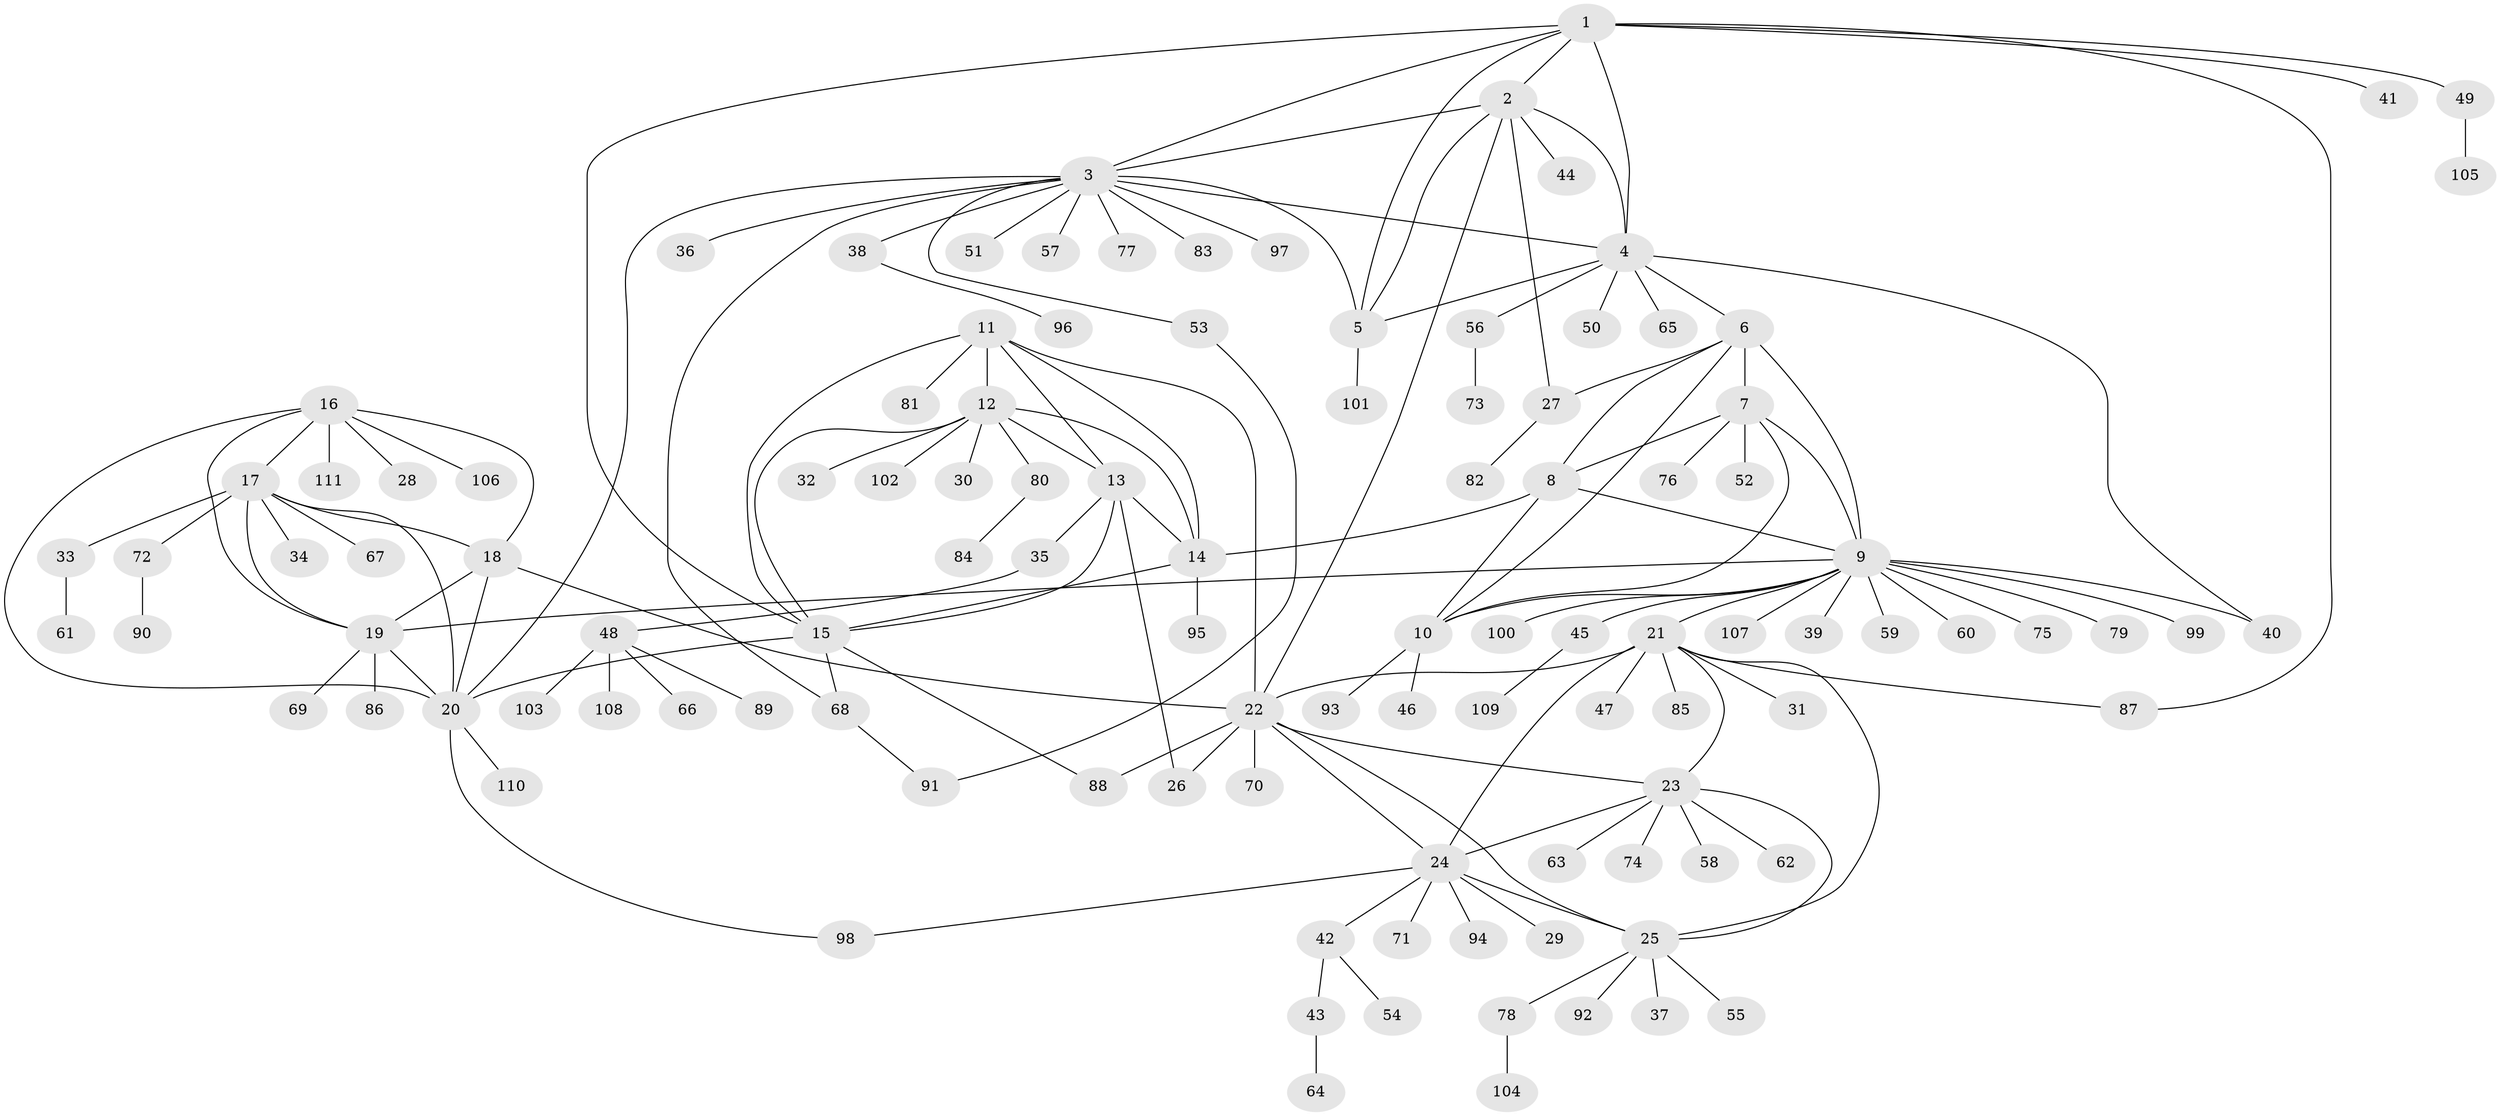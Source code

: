 // Generated by graph-tools (version 1.1) at 2025/50/03/09/25 03:50:35]
// undirected, 111 vertices, 154 edges
graph export_dot {
graph [start="1"]
  node [color=gray90,style=filled];
  1;
  2;
  3;
  4;
  5;
  6;
  7;
  8;
  9;
  10;
  11;
  12;
  13;
  14;
  15;
  16;
  17;
  18;
  19;
  20;
  21;
  22;
  23;
  24;
  25;
  26;
  27;
  28;
  29;
  30;
  31;
  32;
  33;
  34;
  35;
  36;
  37;
  38;
  39;
  40;
  41;
  42;
  43;
  44;
  45;
  46;
  47;
  48;
  49;
  50;
  51;
  52;
  53;
  54;
  55;
  56;
  57;
  58;
  59;
  60;
  61;
  62;
  63;
  64;
  65;
  66;
  67;
  68;
  69;
  70;
  71;
  72;
  73;
  74;
  75;
  76;
  77;
  78;
  79;
  80;
  81;
  82;
  83;
  84;
  85;
  86;
  87;
  88;
  89;
  90;
  91;
  92;
  93;
  94;
  95;
  96;
  97;
  98;
  99;
  100;
  101;
  102;
  103;
  104;
  105;
  106;
  107;
  108;
  109;
  110;
  111;
  1 -- 2;
  1 -- 3;
  1 -- 4;
  1 -- 5;
  1 -- 15;
  1 -- 41;
  1 -- 49;
  1 -- 87;
  2 -- 3;
  2 -- 4;
  2 -- 5;
  2 -- 22;
  2 -- 27;
  2 -- 44;
  3 -- 4;
  3 -- 5;
  3 -- 20;
  3 -- 36;
  3 -- 38;
  3 -- 51;
  3 -- 53;
  3 -- 57;
  3 -- 68;
  3 -- 77;
  3 -- 83;
  3 -- 97;
  4 -- 5;
  4 -- 6;
  4 -- 40;
  4 -- 50;
  4 -- 56;
  4 -- 65;
  5 -- 101;
  6 -- 7;
  6 -- 8;
  6 -- 9;
  6 -- 10;
  6 -- 27;
  7 -- 8;
  7 -- 9;
  7 -- 10;
  7 -- 52;
  7 -- 76;
  8 -- 9;
  8 -- 10;
  8 -- 14;
  9 -- 10;
  9 -- 19;
  9 -- 21;
  9 -- 39;
  9 -- 40;
  9 -- 45;
  9 -- 59;
  9 -- 60;
  9 -- 75;
  9 -- 79;
  9 -- 99;
  9 -- 100;
  9 -- 107;
  10 -- 46;
  10 -- 93;
  11 -- 12;
  11 -- 13;
  11 -- 14;
  11 -- 15;
  11 -- 22;
  11 -- 81;
  12 -- 13;
  12 -- 14;
  12 -- 15;
  12 -- 30;
  12 -- 32;
  12 -- 80;
  12 -- 102;
  13 -- 14;
  13 -- 15;
  13 -- 26;
  13 -- 35;
  14 -- 15;
  14 -- 95;
  15 -- 20;
  15 -- 68;
  15 -- 88;
  16 -- 17;
  16 -- 18;
  16 -- 19;
  16 -- 20;
  16 -- 28;
  16 -- 106;
  16 -- 111;
  17 -- 18;
  17 -- 19;
  17 -- 20;
  17 -- 33;
  17 -- 34;
  17 -- 67;
  17 -- 72;
  18 -- 19;
  18 -- 20;
  18 -- 22;
  19 -- 20;
  19 -- 69;
  19 -- 86;
  20 -- 98;
  20 -- 110;
  21 -- 22;
  21 -- 23;
  21 -- 24;
  21 -- 25;
  21 -- 31;
  21 -- 47;
  21 -- 85;
  21 -- 87;
  22 -- 23;
  22 -- 24;
  22 -- 25;
  22 -- 26;
  22 -- 70;
  22 -- 88;
  23 -- 24;
  23 -- 25;
  23 -- 58;
  23 -- 62;
  23 -- 63;
  23 -- 74;
  24 -- 25;
  24 -- 29;
  24 -- 42;
  24 -- 71;
  24 -- 94;
  24 -- 98;
  25 -- 37;
  25 -- 55;
  25 -- 78;
  25 -- 92;
  27 -- 82;
  33 -- 61;
  35 -- 48;
  38 -- 96;
  42 -- 43;
  42 -- 54;
  43 -- 64;
  45 -- 109;
  48 -- 66;
  48 -- 89;
  48 -- 103;
  48 -- 108;
  49 -- 105;
  53 -- 91;
  56 -- 73;
  68 -- 91;
  72 -- 90;
  78 -- 104;
  80 -- 84;
}
